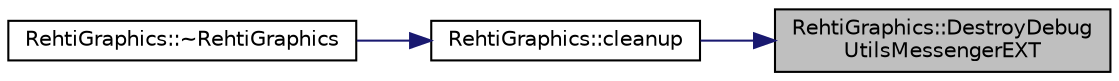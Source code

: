 digraph "RehtiGraphics::DestroyDebugUtilsMessengerEXT"
{
 // LATEX_PDF_SIZE
  edge [fontname="Helvetica",fontsize="10",labelfontname="Helvetica",labelfontsize="10"];
  node [fontname="Helvetica",fontsize="10",shape=record];
  rankdir="RL";
  Node1 [label="RehtiGraphics::DestroyDebug\lUtilsMessengerEXT",height=0.2,width=0.4,color="black", fillcolor="grey75", style="filled", fontcolor="black",tooltip=" "];
  Node1 -> Node2 [dir="back",color="midnightblue",fontsize="10",style="solid",fontname="Helvetica"];
  Node2 [label="RehtiGraphics::cleanup",height=0.2,width=0.4,color="black", fillcolor="white", style="filled",URL="$classRehtiGraphics.html#ad3df13b713fcfc461d206a323a5657dd",tooltip="Cleans up used resources."];
  Node2 -> Node3 [dir="back",color="midnightblue",fontsize="10",style="solid",fontname="Helvetica"];
  Node3 [label="RehtiGraphics::~RehtiGraphics",height=0.2,width=0.4,color="black", fillcolor="white", style="filled",URL="$classRehtiGraphics.html#ac5a68f1877be335b148ce98837402530",tooltip="Cleans up all the resources used by vulkan."];
}
